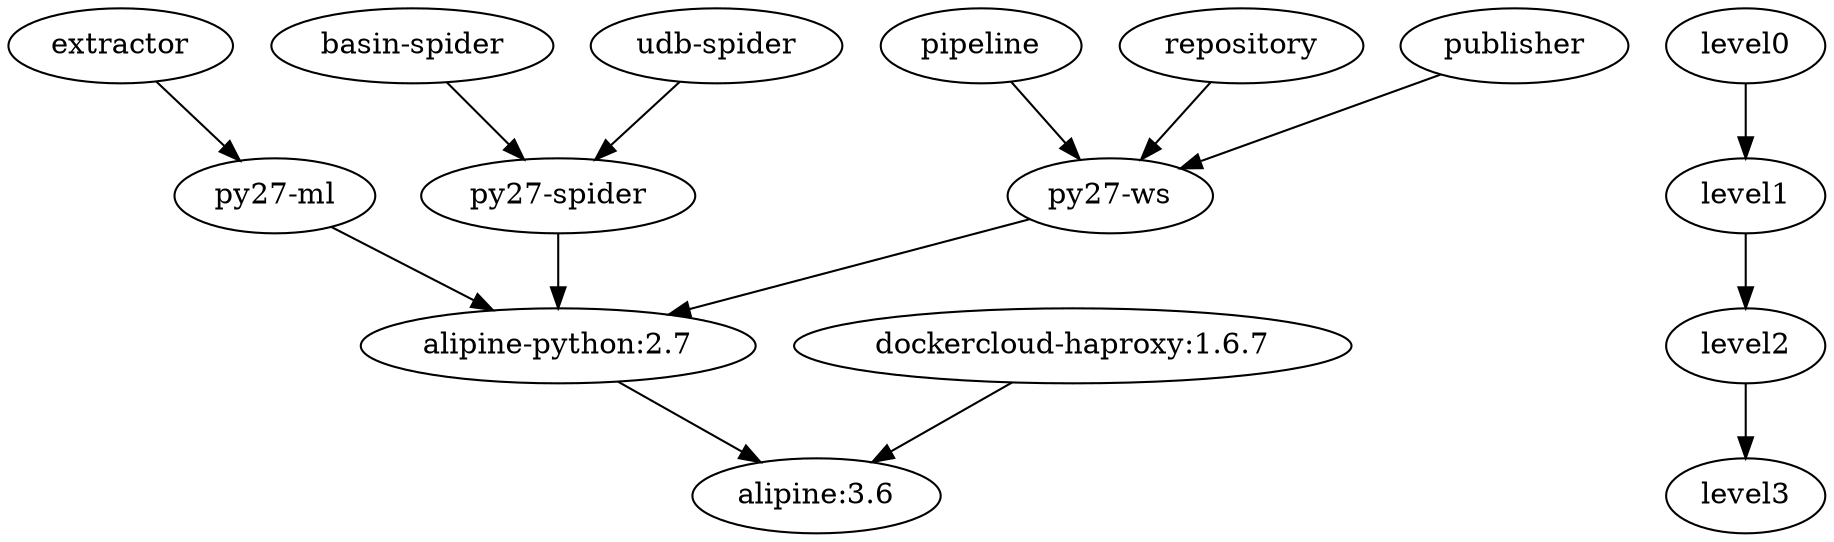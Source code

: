 digraph G {
   subgraph level0 {
        label = "top";
        "extractor"
        "pipeline"
        "repository"
        "publisher"
        "basin-spider"
        "udb-spider"
    }
    subgraph level1 {
        label = "base images(web, ml)";
        "py27-ml"
        "py27-spider"
        "py27-ws"
    }

    subgraph level2 {
        label = "base images(common)";
        "alipine-python:2.7"
        "dockercloud-haproxy:1.6.7"
    }

    subgraph level3 {
        label = "bottom";
        "alipine:3.6"
    }

    level0 -> level1
    level1 -> level2
    level2 -> level3

    "extractor" -> "py27-ml"
    "pipeline" -> "py27-ws"
    "repository" -> "py27-ws"
    "publisher" -> "py27-ws"
    "basin-spider" -> "py27-spider"
    "udb-spider" -> "py27-spider"

    "py27-ml" -> "alipine-python:2.7"
    "py27-spider" -> "alipine-python:2.7"
    "py27-ws" -> "alipine-python:2.7"


    "alipine-python:2.7" -> "alipine:3.6"
    "dockercloud-haproxy:1.6.7" -> "alipine:3.6"

}